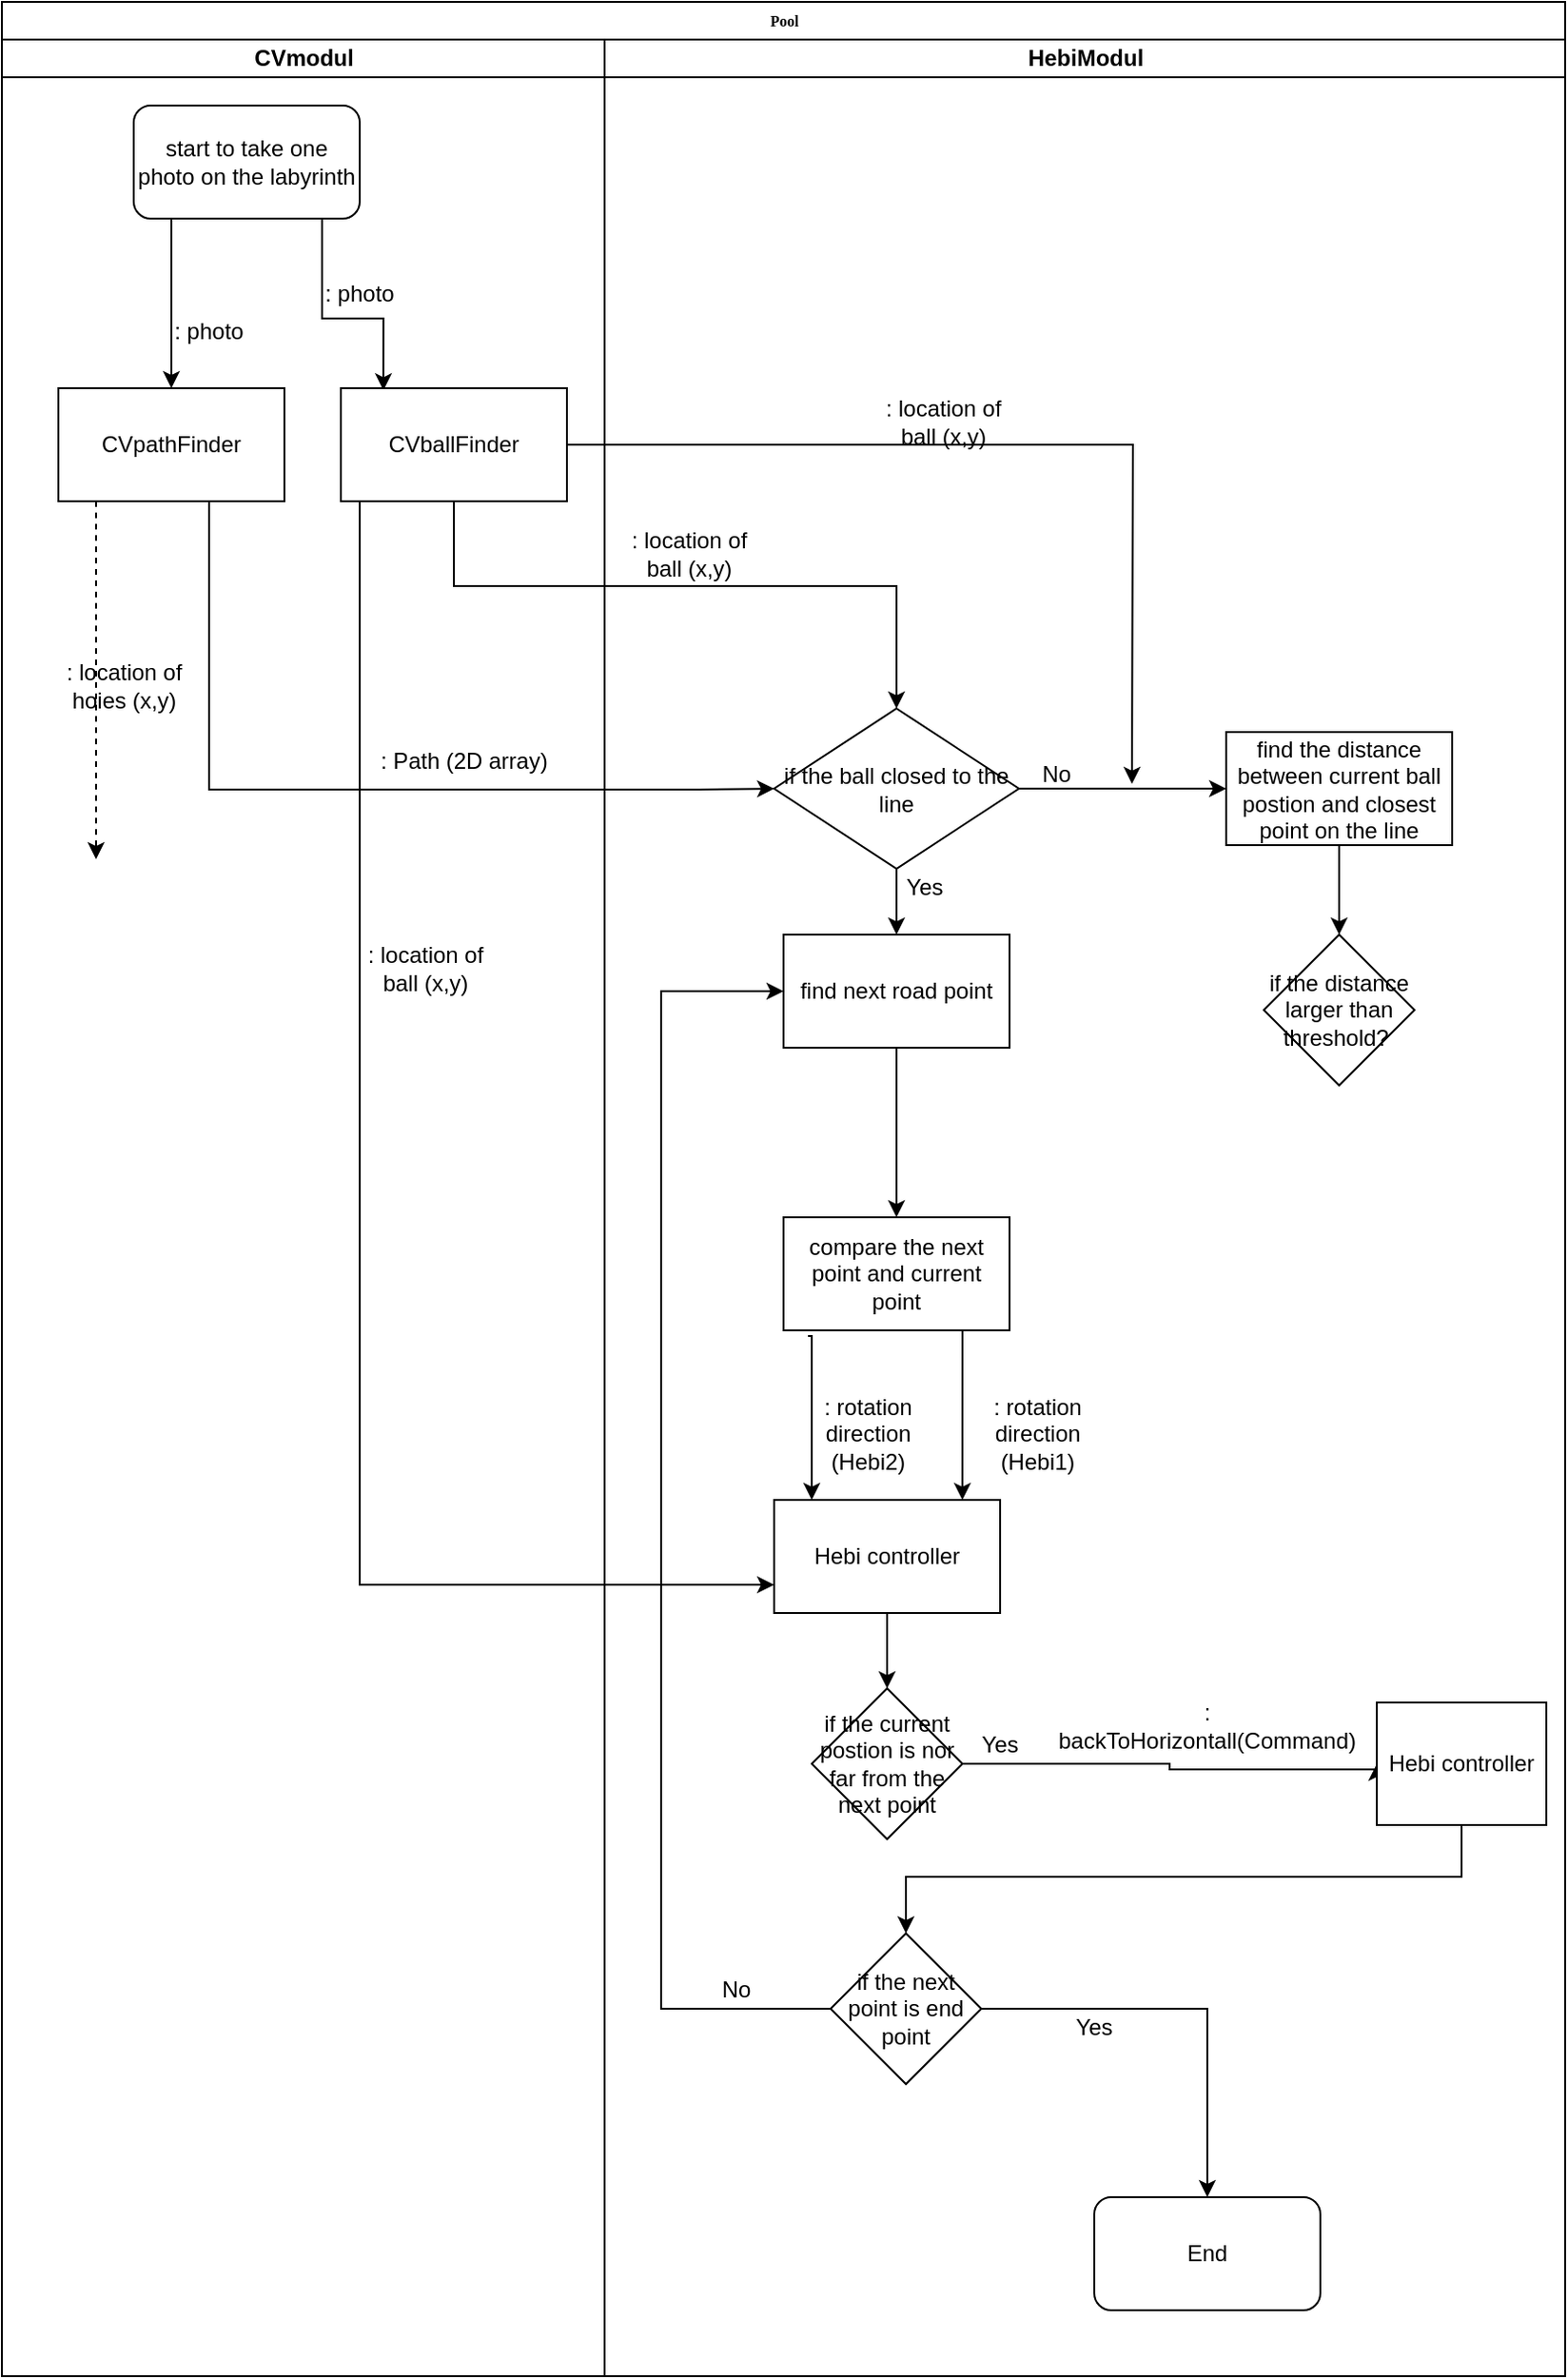 <mxfile version="13.5.1" type="device"><diagram name="Page-1" id="74e2e168-ea6b-b213-b513-2b3c1d86103e"><mxGraphModel dx="1422" dy="832" grid="1" gridSize="10" guides="1" tooltips="1" connect="1" arrows="1" fold="1" page="1" pageScale="1" pageWidth="1100" pageHeight="850" background="#ffffff" math="0" shadow="0"><root><mxCell id="0"/><mxCell id="1" parent="0"/><mxCell id="cRHADyhifUamccx58jNh-36" value="End" style="rounded=1;whiteSpace=wrap;html=1;" vertex="1" parent="1"><mxGeometry x="670" y="1180" width="120" height="60" as="geometry"/></mxCell><mxCell id="cRHADyhifUamccx58jNh-49" style="edgeStyle=orthogonalEdgeStyle;rounded=0;orthogonalLoop=1;jettySize=auto;html=1;entryX=0.5;entryY=0;entryDx=0;entryDy=0;" edge="1" parent="1" source="cRHADyhifUamccx58jNh-48" target="cRHADyhifUamccx58jNh-36"><mxGeometry relative="1" as="geometry"/></mxCell><mxCell id="cRHADyhifUamccx58jNh-71" style="edgeStyle=orthogonalEdgeStyle;rounded=0;orthogonalLoop=1;jettySize=auto;html=1;dashed=1;" edge="1" parent="1" source="cRHADyhifUamccx58jNh-5"><mxGeometry relative="1" as="geometry"><mxPoint x="140" y="470" as="targetPoint"/><Array as="points"><mxPoint x="140" y="360"/></Array></mxGeometry></mxCell><mxCell id="77e6c97f196da883-1" value="Pool" style="swimlane;html=1;childLayout=stackLayout;startSize=20;rounded=0;shadow=0;labelBackgroundColor=none;strokeWidth=1;fontFamily=Verdana;fontSize=8;align=center;" parent="1" vertex="1"><mxGeometry x="90" y="15" width="830" height="1260" as="geometry"/></mxCell><mxCell id="77e6c97f196da883-2" value="CVmodul" style="swimlane;html=1;startSize=20;" parent="77e6c97f196da883-1" vertex="1"><mxGeometry y="20" width="320" height="1240" as="geometry"/></mxCell><mxCell id="cRHADyhifUamccx58jNh-6" style="edgeStyle=orthogonalEdgeStyle;rounded=0;orthogonalLoop=1;jettySize=auto;html=1;entryX=0.5;entryY=0;entryDx=0;entryDy=0;" edge="1" parent="77e6c97f196da883-2" source="cRHADyhifUamccx58jNh-2" target="cRHADyhifUamccx58jNh-5"><mxGeometry relative="1" as="geometry"><Array as="points"><mxPoint x="90" y="125"/><mxPoint x="90" y="125"/></Array></mxGeometry></mxCell><mxCell id="cRHADyhifUamccx58jNh-38" value=": location of hoies (x,y)" style="text;html=1;strokeColor=none;fillColor=none;align=center;verticalAlign=middle;whiteSpace=wrap;rounded=0;" vertex="1" parent="77e6c97f196da883-2"><mxGeometry x="30" y="335" width="70" height="15" as="geometry"/></mxCell><mxCell id="cRHADyhifUamccx58jNh-5" value="CVpathFinder" style="rounded=0;whiteSpace=wrap;html=1;" vertex="1" parent="77e6c97f196da883-2"><mxGeometry x="30" y="185" width="120" height="60" as="geometry"/></mxCell><mxCell id="cRHADyhifUamccx58jNh-69" style="edgeStyle=orthogonalEdgeStyle;rounded=0;orthogonalLoop=1;jettySize=auto;html=1;entryX=0.188;entryY=0.019;entryDx=0;entryDy=0;entryPerimeter=0;" edge="1" parent="77e6c97f196da883-2" source="cRHADyhifUamccx58jNh-2" target="cRHADyhifUamccx58jNh-68"><mxGeometry relative="1" as="geometry"><Array as="points"><mxPoint x="170" y="148"/><mxPoint x="203" y="148"/></Array></mxGeometry></mxCell><mxCell id="cRHADyhifUamccx58jNh-70" value=": photo" style="text;html=1;strokeColor=none;fillColor=none;align=center;verticalAlign=middle;whiteSpace=wrap;rounded=0;" vertex="1" parent="77e6c97f196da883-2"><mxGeometry x="90" y="145" width="40" height="20" as="geometry"/></mxCell><mxCell id="cRHADyhifUamccx58jNh-2" value="start to take one photo on the labyrinth" style="rounded=1;whiteSpace=wrap;html=1;" vertex="1" parent="77e6c97f196da883-2"><mxGeometry x="70" y="35" width="120" height="60" as="geometry"/></mxCell><mxCell id="cRHADyhifUamccx58jNh-7" value=": photo" style="text;html=1;strokeColor=none;fillColor=none;align=center;verticalAlign=middle;whiteSpace=wrap;rounded=0;" vertex="1" parent="77e6c97f196da883-2"><mxGeometry x="170" y="125" width="40" height="20" as="geometry"/></mxCell><mxCell id="cRHADyhifUamccx58jNh-82" value=": location of ball (x,y)" style="text;html=1;strokeColor=none;fillColor=none;align=center;verticalAlign=middle;whiteSpace=wrap;rounded=0;" vertex="1" parent="77e6c97f196da883-2"><mxGeometry x="190" y="485" width="70" height="15" as="geometry"/></mxCell><mxCell id="cRHADyhifUamccx58jNh-40" value=": Path (2D array)" style="text;html=1;strokeColor=none;fillColor=none;align=center;verticalAlign=middle;whiteSpace=wrap;rounded=0;" vertex="1" parent="77e6c97f196da883-2"><mxGeometry x="182.5" y="375" width="125" height="15" as="geometry"/></mxCell><mxCell id="cRHADyhifUamccx58jNh-68" value="CVballFinder" style="rounded=0;whiteSpace=wrap;html=1;" vertex="1" parent="77e6c97f196da883-2"><mxGeometry x="180" y="185" width="120" height="60" as="geometry"/></mxCell><mxCell id="cRHADyhifUamccx58jNh-18" style="edgeStyle=orthogonalEdgeStyle;rounded=0;orthogonalLoop=1;jettySize=auto;html=1;entryX=0;entryY=0.5;entryDx=0;entryDy=0;" edge="1" parent="77e6c97f196da883-1" source="cRHADyhifUamccx58jNh-5" target="cRHADyhifUamccx58jNh-42"><mxGeometry relative="1" as="geometry"><mxPoint x="370" y="450" as="targetPoint"/><Array as="points"><mxPoint x="110" y="418"/><mxPoint x="370" y="418"/></Array></mxGeometry></mxCell><mxCell id="cRHADyhifUamccx58jNh-20" style="edgeStyle=orthogonalEdgeStyle;rounded=0;orthogonalLoop=1;jettySize=auto;html=1;exitX=0.5;exitY=1;exitDx=0;exitDy=0;" edge="1" parent="77e6c97f196da883-1" source="cRHADyhifUamccx58jNh-68" target="cRHADyhifUamccx58jNh-42"><mxGeometry relative="1" as="geometry"><mxPoint x="402.5" y="420" as="targetPoint"/><Array as="points"><mxPoint x="240" y="310"/><mxPoint x="475" y="310"/></Array></mxGeometry></mxCell><mxCell id="cRHADyhifUamccx58jNh-78" style="edgeStyle=orthogonalEdgeStyle;rounded=0;orthogonalLoop=1;jettySize=auto;html=1;entryX=0;entryY=0.75;entryDx=0;entryDy=0;" edge="1" parent="77e6c97f196da883-1" source="cRHADyhifUamccx58jNh-68" target="cRHADyhifUamccx58jNh-26"><mxGeometry relative="1" as="geometry"><mxPoint x="220" y="865" as="targetPoint"/><Array as="points"><mxPoint x="190" y="840"/></Array></mxGeometry></mxCell><mxCell id="77e6c97f196da883-4" value="HebiModul" style="swimlane;html=1;startSize=20;" parent="77e6c97f196da883-1" vertex="1"><mxGeometry x="320" y="20" width="510" height="1240" as="geometry"><mxRectangle x="550" y="20" width="30" height="640" as="alternateBounds"/></mxGeometry></mxCell><mxCell id="cRHADyhifUamccx58jNh-46" style="edgeStyle=orthogonalEdgeStyle;rounded=0;orthogonalLoop=1;jettySize=auto;html=1;entryX=0.5;entryY=0;entryDx=0;entryDy=0;" edge="1" parent="77e6c97f196da883-4" source="cRHADyhifUamccx58jNh-42" target="cRHADyhifUamccx58jNh-45"><mxGeometry relative="1" as="geometry"><mxPoint x="115" y="585" as="targetPoint"/></mxGeometry></mxCell><mxCell id="cRHADyhifUamccx58jNh-54" style="edgeStyle=orthogonalEdgeStyle;rounded=0;orthogonalLoop=1;jettySize=auto;html=1;entryX=0;entryY=0.5;entryDx=0;entryDy=0;" edge="1" parent="77e6c97f196da883-4" source="cRHADyhifUamccx58jNh-48" target="cRHADyhifUamccx58jNh-45"><mxGeometry relative="1" as="geometry"><Array as="points"><mxPoint x="30" y="1045"/><mxPoint x="30" y="505"/></Array></mxGeometry></mxCell><mxCell id="cRHADyhifUamccx58jNh-39" value=": location of ball (x,y)" style="text;html=1;strokeColor=none;fillColor=none;align=center;verticalAlign=middle;whiteSpace=wrap;rounded=0;" vertex="1" parent="77e6c97f196da883-4"><mxGeometry x="10" y="265" width="70" height="15" as="geometry"/></mxCell><mxCell id="cRHADyhifUamccx58jNh-55" value="No" style="text;html=1;strokeColor=none;fillColor=none;align=center;verticalAlign=middle;whiteSpace=wrap;rounded=0;" vertex="1" parent="77e6c97f196da883-4"><mxGeometry x="50" y="1025" width="40" height="20" as="geometry"/></mxCell><mxCell id="cRHADyhifUamccx58jNh-66" style="edgeStyle=orthogonalEdgeStyle;rounded=0;orthogonalLoop=1;jettySize=auto;html=1;entryX=0;entryY=0.5;entryDx=0;entryDy=0;exitX=1;exitY=0.5;exitDx=0;exitDy=0;" edge="1" parent="77e6c97f196da883-4" source="cRHADyhifUamccx58jNh-42" target="cRHADyhifUamccx58jNh-65"><mxGeometry relative="1" as="geometry"><mxPoint x="240" y="365" as="sourcePoint"/><Array as="points"/></mxGeometry></mxCell><mxCell id="cRHADyhifUamccx58jNh-84" style="edgeStyle=orthogonalEdgeStyle;rounded=0;orthogonalLoop=1;jettySize=auto;html=1;entryX=0;entryY=0.5;entryDx=0;entryDy=0;" edge="1" parent="77e6c97f196da883-4" source="cRHADyhifUamccx58jNh-80" target="cRHADyhifUamccx58jNh-83"><mxGeometry relative="1" as="geometry"><Array as="points"><mxPoint x="300" y="915"/><mxPoint x="300" y="918"/></Array></mxGeometry></mxCell><mxCell id="cRHADyhifUamccx58jNh-80" value="if the current postion is nor far from the next point" style="rhombus;whiteSpace=wrap;html=1;" vertex="1" parent="77e6c97f196da883-4"><mxGeometry x="110" y="875" width="80" height="80" as="geometry"/></mxCell><mxCell id="cRHADyhifUamccx58jNh-42" value="if the ball closed to the line" style="rhombus;whiteSpace=wrap;html=1;" vertex="1" parent="77e6c97f196da883-4"><mxGeometry x="90" y="355" width="130" height="85" as="geometry"/></mxCell><mxCell id="cRHADyhifUamccx58jNh-31" style="edgeStyle=orthogonalEdgeStyle;rounded=0;orthogonalLoop=1;jettySize=auto;html=1;exitX=0.108;exitY=1.05;exitDx=0;exitDy=0;exitPerimeter=0;" edge="1" parent="77e6c97f196da883-4" source="cRHADyhifUamccx58jNh-47" target="cRHADyhifUamccx58jNh-26"><mxGeometry relative="1" as="geometry"><mxPoint x="110" y="695" as="sourcePoint"/><Array as="points"><mxPoint x="110" y="688"/></Array></mxGeometry></mxCell><mxCell id="cRHADyhifUamccx58jNh-35" style="edgeStyle=orthogonalEdgeStyle;rounded=0;orthogonalLoop=1;jettySize=auto;html=1;entryX=0.833;entryY=0;entryDx=0;entryDy=0;entryPerimeter=0;exitX=0.75;exitY=1;exitDx=0;exitDy=0;" edge="1" parent="77e6c97f196da883-4" source="cRHADyhifUamccx58jNh-47" target="cRHADyhifUamccx58jNh-26"><mxGeometry relative="1" as="geometry"><mxPoint x="190" y="695" as="sourcePoint"/><Array as="points"><mxPoint x="190" y="685"/></Array></mxGeometry></mxCell><mxCell id="cRHADyhifUamccx58jNh-34" value=": rotation direction (Hebi2)" style="text;html=1;strokeColor=none;fillColor=none;align=center;verticalAlign=middle;whiteSpace=wrap;rounded=0;" vertex="1" parent="77e6c97f196da883-4"><mxGeometry x="100" y="725" width="80" height="30" as="geometry"/></mxCell><mxCell id="cRHADyhifUamccx58jNh-81" style="edgeStyle=orthogonalEdgeStyle;rounded=0;orthogonalLoop=1;jettySize=auto;html=1;entryX=0.5;entryY=0;entryDx=0;entryDy=0;" edge="1" parent="77e6c97f196da883-4" source="cRHADyhifUamccx58jNh-26" target="cRHADyhifUamccx58jNh-80"><mxGeometry relative="1" as="geometry"/></mxCell><mxCell id="cRHADyhifUamccx58jNh-26" value="Hebi controller" style="rounded=0;whiteSpace=wrap;html=1;" vertex="1" parent="77e6c97f196da883-4"><mxGeometry x="90" y="775" width="120" height="60" as="geometry"/></mxCell><mxCell id="cRHADyhifUamccx58jNh-48" value="if the next point is end point" style="rhombus;whiteSpace=wrap;html=1;" vertex="1" parent="77e6c97f196da883-4"><mxGeometry x="120" y="1005" width="80" height="80" as="geometry"/></mxCell><mxCell id="cRHADyhifUamccx58jNh-79" style="edgeStyle=orthogonalEdgeStyle;rounded=0;orthogonalLoop=1;jettySize=auto;html=1;entryX=0.5;entryY=0;entryDx=0;entryDy=0;" edge="1" parent="77e6c97f196da883-4" source="cRHADyhifUamccx58jNh-45" target="cRHADyhifUamccx58jNh-47"><mxGeometry relative="1" as="geometry"/></mxCell><mxCell id="cRHADyhifUamccx58jNh-45" value="find next road point" style="rounded=0;whiteSpace=wrap;html=1;" vertex="1" parent="77e6c97f196da883-4"><mxGeometry x="95" y="475" width="120" height="60" as="geometry"/></mxCell><mxCell id="cRHADyhifUamccx58jNh-64" value="Yes" style="text;html=1;strokeColor=none;fillColor=none;align=center;verticalAlign=middle;whiteSpace=wrap;rounded=0;" vertex="1" parent="77e6c97f196da883-4"><mxGeometry x="150" y="440" width="40" height="20" as="geometry"/></mxCell><mxCell id="cRHADyhifUamccx58jNh-47" value="compare the next point and current point" style="rounded=0;whiteSpace=wrap;html=1;" vertex="1" parent="77e6c97f196da883-4"><mxGeometry x="95" y="625" width="120" height="60" as="geometry"/></mxCell><mxCell id="cRHADyhifUamccx58jNh-76" value=": location of ball (x,y)" style="text;html=1;strokeColor=none;fillColor=none;align=center;verticalAlign=middle;whiteSpace=wrap;rounded=0;" vertex="1" parent="77e6c97f196da883-4"><mxGeometry x="145" y="195" width="70" height="15" as="geometry"/></mxCell><mxCell id="cRHADyhifUamccx58jNh-86" value="Yes" style="text;html=1;strokeColor=none;fillColor=none;align=center;verticalAlign=middle;whiteSpace=wrap;rounded=0;" vertex="1" parent="77e6c97f196da883-4"><mxGeometry x="190" y="895" width="40" height="20" as="geometry"/></mxCell><mxCell id="cRHADyhifUamccx58jNh-67" value="No" style="text;html=1;strokeColor=none;fillColor=none;align=center;verticalAlign=middle;whiteSpace=wrap;rounded=0;" vertex="1" parent="77e6c97f196da883-4"><mxGeometry x="220" y="380" width="40" height="20" as="geometry"/></mxCell><mxCell id="cRHADyhifUamccx58jNh-33" value=": rotation direction (Hebi1)" style="text;html=1;strokeColor=none;fillColor=none;align=center;verticalAlign=middle;whiteSpace=wrap;rounded=0;" vertex="1" parent="77e6c97f196da883-4"><mxGeometry x="190" y="725" width="80" height="30" as="geometry"/></mxCell><mxCell id="cRHADyhifUamccx58jNh-53" value="Yes" style="text;html=1;strokeColor=none;fillColor=none;align=center;verticalAlign=middle;whiteSpace=wrap;rounded=0;" vertex="1" parent="77e6c97f196da883-4"><mxGeometry x="240" y="1045" width="40" height="20" as="geometry"/></mxCell><mxCell id="cRHADyhifUamccx58jNh-85" value=": backToHorizontall(Command)" style="text;html=1;strokeColor=none;fillColor=none;align=center;verticalAlign=middle;whiteSpace=wrap;rounded=0;" vertex="1" parent="77e6c97f196da883-4"><mxGeometry x="240" y="885" width="160" height="20" as="geometry"/></mxCell><mxCell id="cRHADyhifUamccx58jNh-73" value="if the distance larger than threshold?&amp;nbsp;" style="rhombus;whiteSpace=wrap;html=1;" vertex="1" parent="77e6c97f196da883-4"><mxGeometry x="350" y="475" width="80" height="80" as="geometry"/></mxCell><mxCell id="cRHADyhifUamccx58jNh-74" style="edgeStyle=orthogonalEdgeStyle;rounded=0;orthogonalLoop=1;jettySize=auto;html=1;entryX=0.5;entryY=0;entryDx=0;entryDy=0;" edge="1" parent="77e6c97f196da883-4" source="cRHADyhifUamccx58jNh-65" target="cRHADyhifUamccx58jNh-73"><mxGeometry relative="1" as="geometry"/></mxCell><mxCell id="cRHADyhifUamccx58jNh-65" value="find the distance between current ball postion and closest point on the line" style="rounded=0;whiteSpace=wrap;html=1;" vertex="1" parent="77e6c97f196da883-4"><mxGeometry x="330" y="367.5" width="120" height="60" as="geometry"/></mxCell><mxCell id="cRHADyhifUamccx58jNh-88" style="edgeStyle=orthogonalEdgeStyle;rounded=0;orthogonalLoop=1;jettySize=auto;html=1;entryX=0.5;entryY=0;entryDx=0;entryDy=0;" edge="1" parent="77e6c97f196da883-4" source="cRHADyhifUamccx58jNh-83" target="cRHADyhifUamccx58jNh-48"><mxGeometry relative="1" as="geometry"><Array as="points"><mxPoint x="455" y="975"/><mxPoint x="160" y="975"/></Array></mxGeometry></mxCell><mxCell id="cRHADyhifUamccx58jNh-83" value="Hebi controller" style="rounded=0;whiteSpace=wrap;html=1;" vertex="1" parent="77e6c97f196da883-4"><mxGeometry x="410" y="882.5" width="90" height="65" as="geometry"/></mxCell><mxCell id="cRHADyhifUamccx58jNh-75" style="edgeStyle=orthogonalEdgeStyle;rounded=0;orthogonalLoop=1;jettySize=auto;html=1;" edge="1" parent="1" source="cRHADyhifUamccx58jNh-68"><mxGeometry relative="1" as="geometry"><mxPoint x="690" y="430" as="targetPoint"/></mxGeometry></mxCell></root></mxGraphModel></diagram></mxfile>